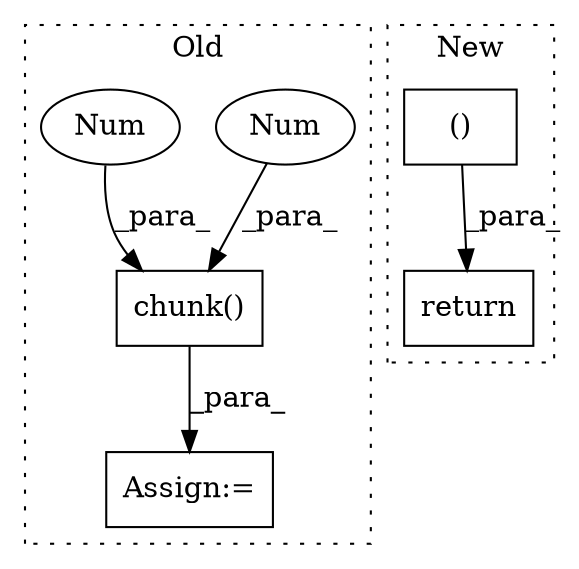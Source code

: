 digraph G {
subgraph cluster0 {
1 [label="chunk()" a="75" s="1050,1069" l="15,1" shape="box"];
3 [label="Num" a="76" s="1068" l="1" shape="ellipse"];
4 [label="Assign:=" a="68" s="1047" l="3" shape="box"];
5 [label="Num" a="76" s="1065" l="1" shape="ellipse"];
label = "Old";
style="dotted";
}
subgraph cluster1 {
2 [label="return" a="93" s="1391" l="7" shape="box"];
6 [label="()" a="54" s="1402" l="6" shape="box"];
label = "New";
style="dotted";
}
1 -> 4 [label="_para_"];
3 -> 1 [label="_para_"];
5 -> 1 [label="_para_"];
6 -> 2 [label="_para_"];
}